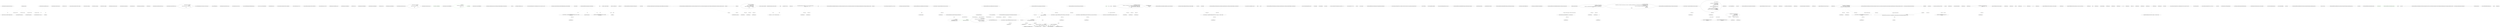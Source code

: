 digraph  {
n43 [label="Nancy.Testing.BrowserContext", span=""];
n0 [cluster="Nancy.Testing.BrowserContext.BrowserContext()", label="Entry Nancy.Testing.BrowserContext.BrowserContext()", span="14-14"];
n2 [cluster="Nancy.Testing.BrowserContext.BrowserContext()", label="this.Values.Protocol = ''http''", span="17-17"];
n7 [cluster="System.Collections.Generic.Dictionary<TKey, TValue>.Dictionary()", label="Entry System.Collections.Generic.Dictionary<TKey, TValue>.Dictionary()", span="0-0"];
n3 [cluster="Nancy.Testing.BrowserContext.BrowserContext()", label="this.Values.QueryString = String.Empty", span="18-18"];
n4 [cluster="Nancy.Testing.BrowserContext.BrowserContext()", label="this.Values.BodyString = String.Empty", span="19-19"];
n5 [cluster="Nancy.Testing.BrowserContext.BrowserContext()", label="this.Values.FormValues = String.Empty", span="20-20"];
n6 [cluster="Nancy.Testing.BrowserContext.BrowserContext()", label="Exit Nancy.Testing.BrowserContext.BrowserContext()", span="14-14"];
n8 [cluster="Nancy.Testing.BrowserContext.Body(string)", label="Entry Nancy.Testing.BrowserContext.Body(string)", span="60-60"];
n9 [cluster="Nancy.Testing.BrowserContext.Body(string)", label="this.Values.BodyString = body", span="62-62"];
n10 [cluster="Nancy.Testing.BrowserContext.Body(string)", label="Exit Nancy.Testing.BrowserContext.Body(string)", span="60-60"];
n11 [cluster="Nancy.Testing.BrowserContext.Body(System.IO.Stream, string)", label="Entry Nancy.Testing.BrowserContext.Body(System.IO.Stream, string)", span="70-70"];
n12 [cluster="Nancy.Testing.BrowserContext.Body(System.IO.Stream, string)", label="this.Values.Body = body", span="72-72"];
n13 [cluster="Nancy.Testing.BrowserContext.Body(System.IO.Stream, string)", label="this.Header(''Content-Type'', contentType ?? ''application/octet-stream'')", span="73-73"];
n14 [cluster="Nancy.Testing.BrowserContext.Body(System.IO.Stream, string)", label="Exit Nancy.Testing.BrowserContext.Body(System.IO.Stream, string)", span="70-70"];
n15 [cluster="Nancy.Testing.BrowserContext.Header(string, string)", label="Entry Nancy.Testing.BrowserContext.Header(string, string)", span="100-100"];
n16 [cluster="Nancy.Testing.BrowserContext.FormValue(string, string)", label="Entry Nancy.Testing.BrowserContext.FormValue(string, string)", span="81-81"];
n17 [cluster="Nancy.Testing.BrowserContext.FormValue(string, string)", label="!String.IsNullOrEmpty(this.Values.BodyString)", span="83-83"];
n19 [cluster="Nancy.Testing.BrowserContext.FormValue(string, string)", label="this.Values.FormValues += String.Format(\r\n                ''{0}{1}={2}'',\r\n                this.Values.FormValues.Length == 0 ? String.Empty : ''&'',\r\n                key,\r\n                value)", span="88-92"];
n18 [cluster="Nancy.Testing.BrowserContext.FormValue(string, string)", label="throw new InvalidOperationException(''Form value cannot be set as well as body string'');", span="85-85"];
n21 [cluster="string.IsNullOrEmpty(string)", label="Entry string.IsNullOrEmpty(string)", span="0-0"];
n20 [cluster="Nancy.Testing.BrowserContext.FormValue(string, string)", label="Exit Nancy.Testing.BrowserContext.FormValue(string, string)", span="81-81"];
n23 [cluster="string.Format(string, object, object, object)", label="Entry string.Format(string, object, object, object)", span="0-0"];
n22 [cluster="System.InvalidOperationException.InvalidOperationException(string)", label="Entry System.InvalidOperationException.InvalidOperationException(string)", span="0-0"];
n24 [cluster="Nancy.Testing.BrowserContext.Header(string, string)", label="!this.Values.Headers.ContainsKey(name)", span="102-102"];
n25 [cluster="Nancy.Testing.BrowserContext.Header(string, string)", label="this.Values.Headers.Add(name, new List<string>())", span="104-104"];
n26 [cluster="Nancy.Testing.BrowserContext.Header(string, string)", label="var values = (List<string>)this.Values.Headers[name]", span="107-107"];
n27 [cluster="Nancy.Testing.BrowserContext.Header(string, string)", label="values.Add(value)", span="108-108"];
n28 [cluster="Nancy.Testing.BrowserContext.Header(string, string)", label="this.Values.Headers[name] = values", span="110-110"];
n30 [cluster="System.Collections.Generic.IDictionary<TKey, TValue>.ContainsKey(TKey)", label="Entry System.Collections.Generic.IDictionary<TKey, TValue>.ContainsKey(TKey)", span="0-0"];
n31 [cluster="System.Collections.Generic.List<T>.List()", label="Entry System.Collections.Generic.List<T>.List()", span="0-0"];
n32 [cluster="System.Collections.Generic.IDictionary<TKey, TValue>.Add(TKey, TValue)", label="Entry System.Collections.Generic.IDictionary<TKey, TValue>.Add(TKey, TValue)", span="0-0"];
n33 [cluster="System.Collections.Generic.List<T>.Add(T)", label="Entry System.Collections.Generic.List<T>.Add(T)", span="0-0"];
n29 [cluster="Nancy.Testing.BrowserContext.Header(string, string)", label="Exit Nancy.Testing.BrowserContext.Header(string, string)", span="100-100"];
n34 [cluster="Nancy.Testing.BrowserContext.HttpRequest()", label="Entry Nancy.Testing.BrowserContext.HttpRequest()", span="116-116"];
n35 [cluster="Nancy.Testing.BrowserContext.HttpRequest()", label="this.Values.Protocol = ''http''", span="118-118"];
n36 [cluster="Nancy.Testing.BrowserContext.HttpRequest()", label="Exit Nancy.Testing.BrowserContext.HttpRequest()", span="116-116"];
n37 [cluster="Nancy.Testing.BrowserContext.HttpsRequest()", label="Entry Nancy.Testing.BrowserContext.HttpsRequest()", span="124-124"];
n38 [cluster="Nancy.Testing.BrowserContext.HttpsRequest()", label="this.Values.Protocol = ''https''", span="126-126"];
n39 [cluster="Nancy.Testing.BrowserContext.HttpsRequest()", label="Exit Nancy.Testing.BrowserContext.HttpsRequest()", span="124-124"];
n40 [cluster="Nancy.Testing.BrowserContext.Query(string, string)", label="Entry Nancy.Testing.BrowserContext.Query(string, string)", span="132-132"];
n41 [cluster="Nancy.Testing.BrowserContext.Query(string, string)", label="this.Values.QueryString += String.Format(\r\n                ''{0}{1}={2}'',\r\n                this.Values.QueryString.Length == 0 ? ''?'' : ''&'', \r\n                key,\r\n                value)", span="134-138"];
n42 [cluster="Nancy.Testing.BrowserContext.Query(string, string)", label="Exit Nancy.Testing.BrowserContext.Query(string, string)", span="132-132"];
d1 [cluster="Nancy.Testing.BrowserContext.BrowserContext()", color=green, community=0, label="this.Values.Headers = GetDefaultHeaders()", prediction=0, span="16-16"];
d7 [cluster="Nancy.Testing.BrowserContext.GetDefaultHeaders()", label="Entry Nancy.Testing.BrowserContext.GetDefaultHeaders()", span="141-141"];
d43 [cluster="Nancy.Testing.BrowserContext.GetDefaultHeaders()", color=green, community=0, label="var defaultHeaders = \r\n                new Dictionary<string, IEnumerable<string>>\r\n                {\r\n                    { ''accept'', new [] { ''*/*''} }\r\n                }", prediction=1, span="143-147"];
d44 [cluster="Nancy.Testing.BrowserContext.GetDefaultHeaders()", color=green, community=0, label="return defaultHeaders;", prediction=2, span="149-149"];
d45 [cluster="Nancy.Testing.BrowserContext.GetDefaultHeaders()", label="Exit Nancy.Testing.BrowserContext.GetDefaultHeaders()", span="141-141"];
m0_185 [cluster="Nancy.Responses.Negotiation.IResponseProcessor.Process(Nancy.Responses.Negotiation.MediaRange, dynamic, Nancy.NancyContext)", file="DefaultRouteInvoker.cs", label="Entry Nancy.Responses.Negotiation.IResponseProcessor.Process(Nancy.Responses.Negotiation.MediaRange, dynamic, Nancy.NancyContext)", span="32-32"];
m0_35 [cluster="Unk.Any", file="DefaultRouteInvoker.cs", label="Entry Unk.Any", span=""];
m0_103 [cluster="Nancy.Response.WithHeader(string, string)", file="DefaultRouteInvoker.cs", label="Entry Nancy.Response.WithHeader(string, string)", span="46-46"];
m0_65 [cluster="System.Linq.IOrderedEnumerable<TSource>.ThenByDescending<TSource, TKey>(System.Func<TSource, TKey>)", file="DefaultRouteInvoker.cs", label="Entry System.Linq.IOrderedEnumerable<TSource>.ThenByDescending<TSource, TKey>(System.Func<TSource, TKey>)", span="0-0"];
m0_67 [cluster="Nancy.Responses.Negotiation.NegotiationContext.GetModelForMediaRange(Nancy.Responses.Negotiation.MediaRange)", file="DefaultRouteInvoker.cs", label="Entry Nancy.Responses.Negotiation.NegotiationContext.GetModelForMediaRange(Nancy.Responses.Negotiation.MediaRange)", span="68-68"];
m0_66 [cluster="object.GetType()", file="DefaultRouteInvoker.cs", label="Entry object.GetType()", span="0-0"];
m0_97 [cluster="Nancy.Routing.DefaultRouteInvoker.GetNegotiator(object, Nancy.NancyContext)", file="DefaultRouteInvoker.cs", label="Entry Nancy.Routing.DefaultRouteInvoker.GetNegotiator(object, Nancy.NancyContext)", span="228-228"];
m0_191 [cluster="Nancy.Routing.DefaultRouteInvoker.GetNegotiator(object, Nancy.NancyContext)", file="DefaultRouteInvoker.cs", label="var negotiator = routeResult as Negotiator", span="230-230"];
m0_193 [cluster="Nancy.Routing.DefaultRouteInvoker.GetNegotiator(object, Nancy.NancyContext)", file="DefaultRouteInvoker.cs", label="context.WriteTraceLog(sb => sb.AppendFormat(''[DefaultRouteInvoker] Wrapping result of type {0} in negotiator\n'', routeResult.GetType()))", span="234-234"];
m0_194 [cluster="Nancy.Routing.DefaultRouteInvoker.GetNegotiator(object, Nancy.NancyContext)", file="DefaultRouteInvoker.cs", label="negotiator = new Negotiator(context)", span="236-236"];
m0_195 [cluster="Nancy.Routing.DefaultRouteInvoker.GetNegotiator(object, Nancy.NancyContext)", file="DefaultRouteInvoker.cs", label="negotiator.WithModel(routeResult)", span="237-237"];
m0_192 [cluster="Nancy.Routing.DefaultRouteInvoker.GetNegotiator(object, Nancy.NancyContext)", file="DefaultRouteInvoker.cs", label="negotiator == null", span="232-232"];
m0_196 [cluster="Nancy.Routing.DefaultRouteInvoker.GetNegotiator(object, Nancy.NancyContext)", file="DefaultRouteInvoker.cs", label="return negotiator;", span="240-240"];
m0_197 [cluster="Nancy.Routing.DefaultRouteInvoker.GetNegotiator(object, Nancy.NancyContext)", file="DefaultRouteInvoker.cs", label="Exit Nancy.Routing.DefaultRouteInvoker.GetNegotiator(object, Nancy.NancyContext)", span="228-228"];
m0_179 [cluster="Unk.Matches", file="DefaultRouteInvoker.cs", label="Entry Unk.Matches", span=""];
m0_39 [cluster="Nancy.Responses.Negotiation.IResponseProcessor.CanProcess(Nancy.Responses.Negotiation.MediaRange, dynamic, Nancy.NancyContext)", file="DefaultRouteInvoker.cs", label="Entry Nancy.Responses.Negotiation.IResponseProcessor.CanProcess(Nancy.Responses.Negotiation.MediaRange, dynamic, Nancy.NancyContext)", span="23-23"];
m0_104 [cluster="Nancy.Routing.DefaultRouteInvoker.AddLinkHeaders(Nancy.NancyContext, System.Collections.Generic.IEnumerable<System.Tuple<string, System.Collections.Generic.IEnumerable<System.Tuple<Nancy.Responses.Negotiation.IResponseProcessor, Nancy.Responses.Negotiation.ProcessorMatch>>>>, Nancy.Response)", file="DefaultRouteInvoker.cs", label="Entry Nancy.Routing.DefaultRouteInvoker.AddLinkHeaders(Nancy.NancyContext, System.Collections.Generic.IEnumerable<System.Tuple<string, System.Collections.Generic.IEnumerable<System.Tuple<Nancy.Responses.Negotiation.IResponseProcessor, Nancy.Responses.Negotiation.ProcessorMatch>>>>, Nancy.Response)", span="176-176"];
m0_136 [cluster="Nancy.Routing.DefaultRouteInvoker.AddLinkHeaders(Nancy.NancyContext, System.Collections.Generic.IEnumerable<System.Tuple<string, System.Collections.Generic.IEnumerable<System.Tuple<Nancy.Responses.Negotiation.IResponseProcessor, Nancy.Responses.Negotiation.ProcessorMatch>>>>, Nancy.Response)", file="DefaultRouteInvoker.cs", label="var linkProcessors = compatibleHeaders\r\n                .SelectMany(m => m.Item2)\r\n                .SelectMany(p => p.Item1.ExtensionMappings)\r\n                .Where(map => !map.Item2.Matches(response.ContentType))\r\n                .Distinct()\r\n                .ToArray()", span="178-183"];
m0_139 [cluster="Nancy.Routing.DefaultRouteInvoker.AddLinkHeaders(Nancy.NancyContext, System.Collections.Generic.IEnumerable<System.Tuple<string, System.Collections.Generic.IEnumerable<System.Tuple<Nancy.Responses.Negotiation.IResponseProcessor, Nancy.Responses.Negotiation.ProcessorMatch>>>>, Nancy.Response)", file="DefaultRouteInvoker.cs", label="var baseUrl = context.Request.Url.BasePath + ''/'' + Path.GetFileNameWithoutExtension(context.Request.Url.Path)", span="190-190"];
m0_141 [cluster="Nancy.Routing.DefaultRouteInvoker.AddLinkHeaders(Nancy.NancyContext, System.Collections.Generic.IEnumerable<System.Tuple<string, System.Collections.Generic.IEnumerable<System.Tuple<Nancy.Responses.Negotiation.IResponseProcessor, Nancy.Responses.Negotiation.ProcessorMatch>>>>, Nancy.Response)", file="DefaultRouteInvoker.cs", label="response.Headers[''Link''] = links", span="195-195"];
m0_137 [cluster="Nancy.Routing.DefaultRouteInvoker.AddLinkHeaders(Nancy.NancyContext, System.Collections.Generic.IEnumerable<System.Tuple<string, System.Collections.Generic.IEnumerable<System.Tuple<Nancy.Responses.Negotiation.IResponseProcessor, Nancy.Responses.Negotiation.ProcessorMatch>>>>, Nancy.Response)", file="DefaultRouteInvoker.cs", label="!linkProcessors.Any()", span="185-185"];
m0_140 [cluster="Nancy.Routing.DefaultRouteInvoker.AddLinkHeaders(Nancy.NancyContext, System.Collections.Generic.IEnumerable<System.Tuple<string, System.Collections.Generic.IEnumerable<System.Tuple<Nancy.Responses.Negotiation.IResponseProcessor, Nancy.Responses.Negotiation.ProcessorMatch>>>>, Nancy.Response)", file="DefaultRouteInvoker.cs", label="var links = linkProcessors.Select(lp => string.Format(''<{0}.{1}>; rel=\''{2}\'''', baseUrl, lp.Item1, lp.Item2))\r\n                                      .Aggregate((lp1, lp2) => lp1 + '','' + lp2)", span="192-193"];
m0_138 [cluster="Nancy.Routing.DefaultRouteInvoker.AddLinkHeaders(Nancy.NancyContext, System.Collections.Generic.IEnumerable<System.Tuple<string, System.Collections.Generic.IEnumerable<System.Tuple<Nancy.Responses.Negotiation.IResponseProcessor, Nancy.Responses.Negotiation.ProcessorMatch>>>>, Nancy.Response)", file="DefaultRouteInvoker.cs", label="return;", span="187-187"];
m0_142 [cluster="Nancy.Routing.DefaultRouteInvoker.AddLinkHeaders(Nancy.NancyContext, System.Collections.Generic.IEnumerable<System.Tuple<string, System.Collections.Generic.IEnumerable<System.Tuple<Nancy.Responses.Negotiation.IResponseProcessor, Nancy.Responses.Negotiation.ProcessorMatch>>>>, Nancy.Response)", file="DefaultRouteInvoker.cs", label="Exit Nancy.Routing.DefaultRouteInvoker.AddLinkHeaders(Nancy.NancyContext, System.Collections.Generic.IEnumerable<System.Tuple<string, System.Collections.Generic.IEnumerable<System.Tuple<Nancy.Responses.Negotiation.IResponseProcessor, Nancy.Responses.Negotiation.ProcessorMatch>>>>, Nancy.Response)", span="176-176"];
m0_100 [cluster="System.Collections.Generic.IEnumerable<TSource>.Any<TSource>()", file="DefaultRouteInvoker.cs", label="Entry System.Collections.Generic.IEnumerable<TSource>.Any<TSource>()", span="0-0"];
m0_199 [cluster="Nancy.Responses.Negotiation.Negotiator.WithModel(dynamic)", file="DefaultRouteInvoker.cs", label="Entry Nancy.Responses.Negotiation.Negotiator.WithModel(dynamic)", span="96-96"];
m0_24 [cluster="Nancy.Routing.DefaultRouteInvoker.ProcessAsRealResponse(dynamic, Nancy.NancyContext)", file="DefaultRouteInvoker.cs", label="Entry Nancy.Routing.DefaultRouteInvoker.ProcessAsRealResponse(dynamic, Nancy.NancyContext)", span="79-79"];
m0_47 [cluster="Nancy.Routing.DefaultRouteInvoker.ProcessAsRealResponse(dynamic, Nancy.NancyContext)", file="DefaultRouteInvoker.cs", label="context.WriteTraceLog(sb => sb.AppendLine(''[DefaultRouteInvoker] Processing as real response''))", span="81-81"];
m0_48 [cluster="Nancy.Routing.DefaultRouteInvoker.ProcessAsRealResponse(dynamic, Nancy.NancyContext)", file="DefaultRouteInvoker.cs", label="return (Response)routeResult;", span="83-83"];
m0_49 [cluster="Nancy.Routing.DefaultRouteInvoker.ProcessAsRealResponse(dynamic, Nancy.NancyContext)", file="DefaultRouteInvoker.cs", label="Exit Nancy.Routing.DefaultRouteInvoker.ProcessAsRealResponse(dynamic, Nancy.NancyContext)", span="79-79"];
m0_15 [cluster="Nancy.Routing.DefaultRouteInvoker.InvokeRouteWithStrategy(dynamic, Nancy.NancyContext)", file="DefaultRouteInvoker.cs", label="Entry Nancy.Routing.DefaultRouteInvoker.InvokeRouteWithStrategy(dynamic, Nancy.NancyContext)", span="51-51"];
m0_20 [cluster="Nancy.Routing.DefaultRouteInvoker.InvokeRouteWithStrategy(dynamic, Nancy.NancyContext)", color=green, community=0, file="DefaultRouteInvoker.cs", label="var isResponse =\r\n                (CastResultToResponse(result) != null)", prediction=3, span="53-54"];
m0_21 [cluster="Nancy.Routing.DefaultRouteInvoker.InvokeRouteWithStrategy(dynamic, Nancy.NancyContext)", file="DefaultRouteInvoker.cs", label="return (isResponse)\r\n                ? ProcessAsRealResponse(result, context)\r\n                : this.ProcessAsNegotiator(result, context);", span="56-58"];
m0_22 [cluster="Nancy.Routing.DefaultRouteInvoker.InvokeRouteWithStrategy(dynamic, Nancy.NancyContext)", file="DefaultRouteInvoker.cs", label="Exit Nancy.Routing.DefaultRouteInvoker.InvokeRouteWithStrategy(dynamic, Nancy.NancyContext)", span="51-51"];
m0_28 [cluster="Nancy.Routing.DefaultRouteInvoker.CastResultToResponse(dynamic)", color=green, community=0, file="DefaultRouteInvoker.cs", label="return null;", prediction=4, span="69-69"];
m0_29 [cluster="Nancy.Routing.DefaultRouteInvoker.GetCompatibleProcessorsByHeader(string, dynamic, Nancy.NancyContext)", file="DefaultRouteInvoker.cs", label="var compatibleProcessors = this.processors\r\n                .Select(processor => Tuple.Create(processor, (ProcessorMatch)processor.CanProcess(acceptHeader, model, context)))\r\n                .Where(x => x.Item2.ModelResult != MatchResult.NoMatch)\r\n                .Where(x => x.Item2.RequestedContentTypeResult != MatchResult.NoMatch)\r\n                .ToList()", span="68-72"];
m0_30 [cluster="Nancy.Routing.DefaultRouteInvoker.GetCompatibleProcessorsByHeader(string, dynamic, Nancy.NancyContext)", file="DefaultRouteInvoker.cs", label="return compatibleProcessors.Any() ?\r\n                compatibleProcessors :\r\n                null;", span="74-76"];
m0_31 [cluster="Nancy.Routing.DefaultRouteInvoker.GetCompatibleProcessorsByHeader(string, dynamic, Nancy.NancyContext)", file="DefaultRouteInvoker.cs", label="Exit Nancy.Routing.DefaultRouteInvoker.GetCompatibleProcessorsByHeader(string, dynamic, Nancy.NancyContext)", span="66-66"];
m0_156 [cluster="Nancy.Responses.Negotiation.MediaRange.Matches(Nancy.Responses.Negotiation.MediaRange)", file="DefaultRouteInvoker.cs", label="Entry Nancy.Responses.Negotiation.MediaRange.Matches(Nancy.Responses.Negotiation.MediaRange)", span="24-24"];
m0_33 [cluster="Unk.Where", file="DefaultRouteInvoker.cs", label="Entry Unk.Where", span=""];
m0_70 [cluster="lambda expression", file="DefaultRouteInvoker.cs", label="x.Item2.ModelResult", span="91-91"];
m0_68 [cluster="Nancy.Routing.DefaultRouteInvoker.SafeInvokeResponseProcessor(Nancy.Responses.Negotiation.IResponseProcessor, Nancy.Responses.Negotiation.MediaRange, object, Nancy.NancyContext)", file="DefaultRouteInvoker.cs", label="Entry Nancy.Routing.DefaultRouteInvoker.SafeInvokeResponseProcessor(Nancy.Responses.Negotiation.IResponseProcessor, Nancy.Responses.Negotiation.MediaRange, object, Nancy.NancyContext)", span="214-214"];
m0_180 [cluster="Nancy.Routing.DefaultRouteInvoker.SafeInvokeResponseProcessor(Nancy.Responses.Negotiation.IResponseProcessor, Nancy.Responses.Negotiation.MediaRange, object, Nancy.NancyContext)", file="DefaultRouteInvoker.cs", label="return responseProcessor.Process(mediaRange, model, context);", span="218-218"];
m0_182 [cluster="Nancy.Routing.DefaultRouteInvoker.SafeInvokeResponseProcessor(Nancy.Responses.Negotiation.IResponseProcessor, Nancy.Responses.Negotiation.MediaRange, object, Nancy.NancyContext)", file="DefaultRouteInvoker.cs", label="context.WriteTraceLog(sb => sb.AppendFormat(''[DefaultRouteInvoker] Processor threw {0} exception: {1}'', e.GetType(), e.Message))", span="222-222"];
m0_181 [cluster="Nancy.Routing.DefaultRouteInvoker.SafeInvokeResponseProcessor(Nancy.Responses.Negotiation.IResponseProcessor, Nancy.Responses.Negotiation.MediaRange, object, Nancy.NancyContext)", file="DefaultRouteInvoker.cs", label=Exception, span="220-220"];
m0_183 [cluster="Nancy.Routing.DefaultRouteInvoker.SafeInvokeResponseProcessor(Nancy.Responses.Negotiation.IResponseProcessor, Nancy.Responses.Negotiation.MediaRange, object, Nancy.NancyContext)", file="DefaultRouteInvoker.cs", label="return null;", span="225-225"];
m0_184 [cluster="Nancy.Routing.DefaultRouteInvoker.SafeInvokeResponseProcessor(Nancy.Responses.Negotiation.IResponseProcessor, Nancy.Responses.Negotiation.MediaRange, object, Nancy.NancyContext)", file="DefaultRouteInvoker.cs", label="Exit Nancy.Routing.DefaultRouteInvoker.SafeInvokeResponseProcessor(Nancy.Responses.Negotiation.IResponseProcessor, Nancy.Responses.Negotiation.MediaRange, object, Nancy.NancyContext)", span="214-214"];
m0_78 [cluster="System.Text.StringBuilder.AppendFormat(string, object)", file="DefaultRouteInvoker.cs", label="Entry System.Text.StringBuilder.AppendFormat(string, object)", span="0-0"];
m0_115 [cluster="Unk.Aggregate", file="DefaultRouteInvoker.cs", label="Entry Unk.Aggregate", span=""];
m0_116 [cluster="Unk.AppendFormat", file="DefaultRouteInvoker.cs", label="Entry Unk.AppendFormat", span=""];
m0_145 [cluster="Unk.ToArray", file="DefaultRouteInvoker.cs", label="Entry Unk.ToArray", span=""];
m0_169 [cluster="Tuple<string, IEnumerable<Tuple<IResponseProcessor, ProcessorMatch>>>.cstr", file="DefaultRouteInvoker.cs", label="Entry Tuple<string, IEnumerable<Tuple<IResponseProcessor, ProcessorMatch>>>.cstr", span=""];
m0_40 [cluster="System.Tuple.Create<T1, T2>(T1, T2)", file="DefaultRouteInvoker.cs", label="Entry System.Tuple.Create<T1, T2>(T1, T2)", span="0-0"];
m0_5 [cluster="Nancy.Routing.DefaultRouteInvoker.Invoke(Nancy.Routing.Route, Nancy.DynamicDictionary, Nancy.NancyContext)", file="DefaultRouteInvoker.cs", label="Entry Nancy.Routing.DefaultRouteInvoker.Invoke(Nancy.Routing.Route, Nancy.DynamicDictionary, Nancy.NancyContext)", span="38-38"];
m0_6 [cluster="Nancy.Routing.DefaultRouteInvoker.Invoke(Nancy.Routing.Route, Nancy.DynamicDictionary, Nancy.NancyContext)", file="DefaultRouteInvoker.cs", label="var result = route.Invoke(parameters)", span="40-40"];
m0_8 [cluster="Nancy.Routing.DefaultRouteInvoker.Invoke(Nancy.Routing.Route, Nancy.DynamicDictionary, Nancy.NancyContext)", file="DefaultRouteInvoker.cs", label="context.WriteTraceLog(sb => sb.AppendLine(''[DefaultRouteInvoker] Invocation of route returned null''))", span="44-44"];
m0_10 [cluster="Nancy.Routing.DefaultRouteInvoker.Invoke(Nancy.Routing.Route, Nancy.DynamicDictionary, Nancy.NancyContext)", file="DefaultRouteInvoker.cs", label="return this.InvokeRouteWithStrategy(result, context);", span="48-48"];
m0_7 [cluster="Nancy.Routing.DefaultRouteInvoker.Invoke(Nancy.Routing.Route, Nancy.DynamicDictionary, Nancy.NancyContext)", file="DefaultRouteInvoker.cs", label="result == null", span="42-42"];
m0_9 [cluster="Nancy.Routing.DefaultRouteInvoker.Invoke(Nancy.Routing.Route, Nancy.DynamicDictionary, Nancy.NancyContext)", file="DefaultRouteInvoker.cs", label="result = new Response()", span="45-45"];
m0_11 [cluster="Nancy.Routing.DefaultRouteInvoker.Invoke(Nancy.Routing.Route, Nancy.DynamicDictionary, Nancy.NancyContext)", file="DefaultRouteInvoker.cs", label="Exit Nancy.Routing.DefaultRouteInvoker.Invoke(Nancy.Routing.Route, Nancy.DynamicDictionary, Nancy.NancyContext)", span="38-38"];
m0_143 [cluster="System.Collections.Generic.IEnumerable<TSource>.SelectMany<TSource, TResult>(System.Func<TSource, System.Collections.Generic.IEnumerable<TResult>>)", file="DefaultRouteInvoker.cs", label="Entry System.Collections.Generic.IEnumerable<TSource>.SelectMany<TSource, TResult>(System.Func<TSource, System.Collections.Generic.IEnumerable<TResult>>)", span="0-0"];
m0_98 [cluster="Unk.WriteTraceLog", file="DefaultRouteInvoker.cs", label="Entry Unk.WriteTraceLog", span=""];
m0_168 [cluster="Unk.GetCompatibleProcessorsByHeader", file="DefaultRouteInvoker.cs", label="Entry Unk.GetCompatibleProcessorsByHeader", span=""];
m0_190 [cluster="System.Text.StringBuilder.AppendFormat(string, object, object)", file="DefaultRouteInvoker.cs", label="Entry System.Text.StringBuilder.AppendFormat(string, object, object)", span="0-0"];
m0_105 [cluster="Nancy.Routing.DefaultRouteInvoker.AddNegotiatedHeaders(Nancy.Responses.Negotiation.Negotiator, Nancy.Response)", file="DefaultRouteInvoker.cs", label="Entry Nancy.Routing.DefaultRouteInvoker.AddNegotiatedHeaders(Nancy.Responses.Negotiation.Negotiator, Nancy.Response)", span="168-168"];
m0_133 [cluster="Nancy.Routing.DefaultRouteInvoker.AddNegotiatedHeaders(Nancy.Responses.Negotiation.Negotiator, Nancy.Response)", file="DefaultRouteInvoker.cs", label="negotiator.NegotiationContext.Headers", span="170-170"];
m0_134 [cluster="Nancy.Routing.DefaultRouteInvoker.AddNegotiatedHeaders(Nancy.Responses.Negotiation.Negotiator, Nancy.Response)", file="DefaultRouteInvoker.cs", label="response.Headers[header.Key] = header.Value", span="172-172"];
m0_135 [cluster="Nancy.Routing.DefaultRouteInvoker.AddNegotiatedHeaders(Nancy.Responses.Negotiation.Negotiator, Nancy.Response)", file="DefaultRouteInvoker.cs", label="Exit Nancy.Routing.DefaultRouteInvoker.AddNegotiatedHeaders(Nancy.Responses.Negotiation.Negotiator, Nancy.Response)", span="168-168"];
m0_120 [cluster="Nancy.Responses.Negotiation.MediaRange.ToString()", file="DefaultRouteInvoker.cs", label="Entry Nancy.Responses.Negotiation.MediaRange.ToString()", span="61-61"];
m0_101 [cluster="Nancy.Responses.NotAcceptableResponse.NotAcceptableResponse()", file="DefaultRouteInvoker.cs", label="Entry Nancy.Responses.NotAcceptableResponse.NotAcceptableResponse()", span="10-10"];
m0_99 [cluster="Nancy.Routing.DefaultRouteInvoker.GetCompatibleHeaders(Nancy.NancyContext, Nancy.Responses.Negotiation.Negotiator)", file="DefaultRouteInvoker.cs", label="Entry Nancy.Routing.DefaultRouteInvoker.GetCompatibleHeaders(Nancy.NancyContext, Nancy.Responses.Negotiation.Negotiator)", span="198-198"];
m0_164 [cluster="Nancy.Routing.DefaultRouteInvoker.GetCompatibleHeaders(Nancy.NancyContext, Nancy.Responses.Negotiation.Negotiator)", file="DefaultRouteInvoker.cs", label="var acceptHeaders = context.Request.Headers\r\n                .Accept.Where(header => header.Item2 > 0m)\r\n                .Where(header => negotiator.NegotiationContext.PermissableMediaRanges.Any(mr => mr.Matches(header.Item1)))\r\n                .ToList()", span="200-203"];
m0_165 [cluster="Nancy.Routing.DefaultRouteInvoker.GetCompatibleHeaders(Nancy.NancyContext, Nancy.Responses.Negotiation.Negotiator)", file="DefaultRouteInvoker.cs", label="return (from header in acceptHeaders\r\n                    let compatibleProcessors = (IEnumerable<Tuple<IResponseProcessor, ProcessorMatch>>)GetCompatibleProcessorsByHeader(header.Item1, negotiator.NegotiationContext.GetModelForMediaRange(header.Item1), context)\r\n                    where compatibleProcessors != null\r\n                    select new Tuple<string, IEnumerable<Tuple<IResponseProcessor, ProcessorMatch>>>(\r\n                        header.Item1,\r\n                        compatibleProcessors\r\n                    )).ToArray();", span="205-211"];
m0_166 [cluster="Nancy.Routing.DefaultRouteInvoker.GetCompatibleHeaders(Nancy.NancyContext, Nancy.Responses.Negotiation.Negotiator)", file="DefaultRouteInvoker.cs", label="Exit Nancy.Routing.DefaultRouteInvoker.GetCompatibleHeaders(Nancy.NancyContext, Nancy.Responses.Negotiation.Negotiator)", span="198-198"];
m0_25 [cluster="Nancy.Routing.DefaultRouteInvoker.ProcessAsNegotiator(object, Nancy.NancyContext)", file="DefaultRouteInvoker.cs", label="Entry Nancy.Routing.DefaultRouteInvoker.ProcessAsNegotiator(object, Nancy.NancyContext)", span="112-112"];
m0_79 [cluster="Nancy.Routing.DefaultRouteInvoker.ProcessAsNegotiator(object, Nancy.NancyContext)", file="DefaultRouteInvoker.cs", label="context.WriteTraceLog(sb => sb.AppendLine(''[DefaultRouteInvoker] Processing as negotiation''))", span="114-114"];
m0_80 [cluster="Nancy.Routing.DefaultRouteInvoker.ProcessAsNegotiator(object, Nancy.NancyContext)", file="DefaultRouteInvoker.cs", label="var negotiator =\r\n                GetNegotiator(routeResult, context)", span="116-117"];
m0_81 [cluster="Nancy.Routing.DefaultRouteInvoker.ProcessAsNegotiator(object, Nancy.NancyContext)", file="DefaultRouteInvoker.cs", label="context.WriteTraceLog(sb =>\r\n                                      {\r\n                                          var allowableFormats = negotiator.NegotiationContext\r\n                                              .PermissableMediaRanges\r\n                                              .Select(mr => mr.ToString())\r\n                                              .Aggregate((t1, t2) => t1 + '', '' + t2);\r\n\r\n                                          var acceptFormants = context.Request.Headers[''accept'']\r\n                                                                              .Aggregate((t1, t2) => t1 + '', '' + t2);\r\n\r\n                                          sb.AppendFormat(''[DefaultRouteInvoker] Accept header: {0}\n'', acceptFormants);\r\n                                          sb.AppendFormat(''[DefaultRouteInvoker] Acceptable media ranges: {0}\n'', allowableFormats);\r\n                                      })", span="119-131"];
m0_82 [cluster="Nancy.Routing.DefaultRouteInvoker.ProcessAsNegotiator(object, Nancy.NancyContext)", file="DefaultRouteInvoker.cs", label="var compatibleHeaders =\r\n                this.GetCompatibleHeaders(context, negotiator)", span="133-134"];
m0_84 [cluster="Nancy.Routing.DefaultRouteInvoker.ProcessAsNegotiator(object, Nancy.NancyContext)", file="DefaultRouteInvoker.cs", label="context.WriteTraceLog(sb => sb.AppendLine(''[DefaultRouteInvoker] Unable to negotiate response - no headers compatible''))", span="138-138"];
m0_86 [cluster="Nancy.Routing.DefaultRouteInvoker.ProcessAsNegotiator(object, Nancy.NancyContext)", file="DefaultRouteInvoker.cs", label="var response =\r\n                NegotiateResponse(compatibleHeaders, routeResult, negotiator, context)", span="143-144"];
m0_88 [cluster="Nancy.Routing.DefaultRouteInvoker.ProcessAsNegotiator(object, Nancy.NancyContext)", file="DefaultRouteInvoker.cs", label="context.WriteTraceLog(sb => sb.AppendLine(''[DefaultRouteInvoker] Unable to negotiate response - no processors returned valid response''))", span="148-148"];
m0_92 [cluster="Nancy.Routing.DefaultRouteInvoker.ProcessAsNegotiator(object, Nancy.NancyContext)", file="DefaultRouteInvoker.cs", label="AddLinkHeaders(context, compatibleHeaders, response)", span="158-158"];
m0_94 [cluster="Nancy.Routing.DefaultRouteInvoker.ProcessAsNegotiator(object, Nancy.NancyContext)", file="DefaultRouteInvoker.cs", label="AddNegotiatedHeaders(negotiator, response)", span="162-162"];
m0_83 [cluster="Nancy.Routing.DefaultRouteInvoker.ProcessAsNegotiator(object, Nancy.NancyContext)", file="DefaultRouteInvoker.cs", label="!compatibleHeaders.Any()", span="136-136"];
m0_90 [cluster="Nancy.Routing.DefaultRouteInvoker.ProcessAsNegotiator(object, Nancy.NancyContext)", file="DefaultRouteInvoker.cs", label="compatibleHeaders.Count() > 1", span="153-153"];
m0_85 [cluster="Nancy.Routing.DefaultRouteInvoker.ProcessAsNegotiator(object, Nancy.NancyContext)", file="DefaultRouteInvoker.cs", label="return new NotAcceptableResponse();", span="140-140"];
m0_87 [cluster="Nancy.Routing.DefaultRouteInvoker.ProcessAsNegotiator(object, Nancy.NancyContext)", file="DefaultRouteInvoker.cs", label="response == null", span="146-146"];
m0_91 [cluster="Nancy.Routing.DefaultRouteInvoker.ProcessAsNegotiator(object, Nancy.NancyContext)", file="DefaultRouteInvoker.cs", label="response.WithHeader(''Vary'', ''Accept'')", span="155-155"];
m0_93 [cluster="Nancy.Routing.DefaultRouteInvoker.ProcessAsNegotiator(object, Nancy.NancyContext)", file="DefaultRouteInvoker.cs", label="!(response is NotAcceptableResponse)", span="160-160"];
m0_95 [cluster="Nancy.Routing.DefaultRouteInvoker.ProcessAsNegotiator(object, Nancy.NancyContext)", file="DefaultRouteInvoker.cs", label="return response;", span="165-165"];
m0_89 [cluster="Nancy.Routing.DefaultRouteInvoker.ProcessAsNegotiator(object, Nancy.NancyContext)", file="DefaultRouteInvoker.cs", label="response = new NotAcceptableResponse()", span="150-150"];
m0_96 [cluster="Nancy.Routing.DefaultRouteInvoker.ProcessAsNegotiator(object, Nancy.NancyContext)", file="DefaultRouteInvoker.cs", label="Exit Nancy.Routing.DefaultRouteInvoker.ProcessAsNegotiator(object, Nancy.NancyContext)", span="112-112"];
m0_200 [cluster="lambda expression", file="DefaultRouteInvoker.cs", label="Entry lambda expression", span="234-234"];
m0_16 [cluster="lambda expression", file="DefaultRouteInvoker.cs", label="Entry lambda expression", span="44-44"];
m0_17 [cluster="lambda expression", file="DefaultRouteInvoker.cs", label="sb.AppendLine(''[DefaultRouteInvoker] Invocation of route returned null'')", span="44-44"];
m0_18 [cluster="lambda expression", file="DefaultRouteInvoker.cs", label="Exit lambda expression", span="44-44"];
m0_37 [cluster="lambda expression", file="DefaultRouteInvoker.cs", label="Tuple.Create(processor, (ProcessorMatch)processor.CanProcess(acceptHeader, model, context))", span="69-69"];
m0_36 [cluster="lambda expression", file="DefaultRouteInvoker.cs", label="Entry lambda expression", span="69-69"];
m0_41 [cluster="lambda expression", file="DefaultRouteInvoker.cs", label="Entry lambda expression", span="70-70"];
m0_44 [cluster="lambda expression", file="DefaultRouteInvoker.cs", label="Entry lambda expression", span="71-71"];
m0_38 [cluster="lambda expression", file="DefaultRouteInvoker.cs", label="Exit lambda expression", span="69-69"];
m0_42 [cluster="lambda expression", file="DefaultRouteInvoker.cs", label="x.Item2.ModelResult != MatchResult.NoMatch", span="70-70"];
m0_43 [cluster="lambda expression", file="DefaultRouteInvoker.cs", label="Exit lambda expression", span="70-70"];
m0_45 [cluster="lambda expression", file="DefaultRouteInvoker.cs", label="x.Item2.RequestedContentTypeResult != MatchResult.NoMatch", span="71-71"];
m0_46 [cluster="lambda expression", file="DefaultRouteInvoker.cs", label="Exit lambda expression", span="71-71"];
m0_50 [cluster="lambda expression", file="DefaultRouteInvoker.cs", label="Entry lambda expression", span="81-81"];
m0_51 [cluster="lambda expression", file="DefaultRouteInvoker.cs", label="sb.AppendLine(''[DefaultRouteInvoker] Processing as real response'')", span="81-81"];
m0_52 [cluster="lambda expression", file="DefaultRouteInvoker.cs", label="Exit lambda expression", span="81-81"];
m0_69 [cluster="lambda expression", file="DefaultRouteInvoker.cs", label="Entry lambda expression", span="91-91"];
m0_72 [cluster="lambda expression", file="DefaultRouteInvoker.cs", label="Entry lambda expression", span="92-92"];
m0_76 [cluster="lambda expression", file="DefaultRouteInvoker.cs", label="sb.AppendFormat(''[DefaultRouteInvoker] Invoking processor: {0}\n'', processorType)", span="97-97"];
m0_75 [cluster="lambda expression", file="DefaultRouteInvoker.cs", label="Entry lambda expression", span="97-97"];
m0_71 [cluster="lambda expression", file="DefaultRouteInvoker.cs", label="Exit lambda expression", span="91-91"];
m0_73 [cluster="lambda expression", file="DefaultRouteInvoker.cs", label="x.Item2.RequestedContentTypeResult", span="92-92"];
m0_74 [cluster="lambda expression", file="DefaultRouteInvoker.cs", label="Exit lambda expression", span="92-92"];
m0_77 [cluster="lambda expression", file="DefaultRouteInvoker.cs", label="Exit lambda expression", span="97-97"];
m0_111 [cluster="lambda expression", file="DefaultRouteInvoker.cs", label="var acceptFormants = context.Request.Headers[''accept'']\r\n                                                                              .Aggregate((t1, t2) => t1 + '', '' + t2)", span="126-127"];
m0_106 [cluster="lambda expression", file="DefaultRouteInvoker.cs", label="Entry lambda expression", span="114-114"];
m0_110 [cluster="lambda expression", file="DefaultRouteInvoker.cs", label="var allowableFormats = negotiator.NegotiationContext\r\n                                              .PermissableMediaRanges\r\n                                              .Select(mr => mr.ToString())\r\n                                              .Aggregate((t1, t2) => t1 + '', '' + t2)", span="121-124"];
m0_109 [cluster="lambda expression", file="DefaultRouteInvoker.cs", label="Entry lambda expression", span="119-131"];
m0_127 [cluster="lambda expression", file="DefaultRouteInvoker.cs", label="Entry lambda expression", span="138-138"];
m0_130 [cluster="lambda expression", file="DefaultRouteInvoker.cs", label="Entry lambda expression", span="148-148"];
m0_107 [cluster="lambda expression", file="DefaultRouteInvoker.cs", label="sb.AppendLine(''[DefaultRouteInvoker] Processing as negotiation'')", span="114-114"];
m0_108 [cluster="lambda expression", file="DefaultRouteInvoker.cs", label="Exit lambda expression", span="114-114"];
m0_112 [cluster="lambda expression", file="DefaultRouteInvoker.cs", label="sb.AppendFormat(''[DefaultRouteInvoker] Accept header: {0}\n'', acceptFormants)", span="129-129"];
m0_113 [cluster="lambda expression", file="DefaultRouteInvoker.cs", label="sb.AppendFormat(''[DefaultRouteInvoker] Acceptable media ranges: {0}\n'', allowableFormats)", span="130-130"];
m0_117 [cluster="lambda expression", file="DefaultRouteInvoker.cs", label="Entry lambda expression", span="123-123"];
m0_121 [cluster="lambda expression", file="DefaultRouteInvoker.cs", label="Entry lambda expression", span="124-124"];
m0_124 [cluster="lambda expression", file="DefaultRouteInvoker.cs", label="Entry lambda expression", span="127-127"];
m0_114 [cluster="lambda expression", file="DefaultRouteInvoker.cs", label="Exit lambda expression", span="119-131"];
m0_118 [cluster="lambda expression", file="DefaultRouteInvoker.cs", label="mr.ToString()", span="123-123"];
m0_119 [cluster="lambda expression", file="DefaultRouteInvoker.cs", label="Exit lambda expression", span="123-123"];
m0_122 [cluster="lambda expression", file="DefaultRouteInvoker.cs", label="t1 + '', '' + t2", span="124-124"];
m0_123 [cluster="lambda expression", file="DefaultRouteInvoker.cs", label="Exit lambda expression", span="124-124"];
m0_125 [cluster="lambda expression", file="DefaultRouteInvoker.cs", label="t1 + '', '' + t2", span="127-127"];
m0_126 [cluster="lambda expression", file="DefaultRouteInvoker.cs", label="Exit lambda expression", span="127-127"];
m0_128 [cluster="lambda expression", file="DefaultRouteInvoker.cs", label="sb.AppendLine(''[DefaultRouteInvoker] Unable to negotiate response - no headers compatible'')", span="138-138"];
m0_129 [cluster="lambda expression", file="DefaultRouteInvoker.cs", label="Exit lambda expression", span="138-138"];
m0_131 [cluster="lambda expression", file="DefaultRouteInvoker.cs", label="sb.AppendLine(''[DefaultRouteInvoker] Unable to negotiate response - no processors returned valid response'')", span="148-148"];
m0_132 [cluster="lambda expression", file="DefaultRouteInvoker.cs", label="Exit lambda expression", span="148-148"];
m0_154 [cluster="lambda expression", file="DefaultRouteInvoker.cs", label="!map.Item2.Matches(response.ContentType)", span="181-181"];
m0_147 [cluster="lambda expression", file="DefaultRouteInvoker.cs", label="Entry lambda expression", span="179-179"];
m0_150 [cluster="lambda expression", file="DefaultRouteInvoker.cs", label="Entry lambda expression", span="180-180"];
m0_153 [cluster="lambda expression", file="DefaultRouteInvoker.cs", label="Entry lambda expression", span="181-181"];
m0_158 [cluster="lambda expression", file="DefaultRouteInvoker.cs", label="string.Format(''<{0}.{1}>; rel=\''{2}\'''', baseUrl, lp.Item1, lp.Item2)", span="192-192"];
m0_157 [cluster="lambda expression", file="DefaultRouteInvoker.cs", label="Entry lambda expression", span="192-192"];
m0_161 [cluster="lambda expression", file="DefaultRouteInvoker.cs", label="Entry lambda expression", span="193-193"];
m0_148 [cluster="lambda expression", file="DefaultRouteInvoker.cs", label="m.Item2", span="179-179"];
m0_149 [cluster="lambda expression", file="DefaultRouteInvoker.cs", label="Exit lambda expression", span="179-179"];
m0_151 [cluster="lambda expression", file="DefaultRouteInvoker.cs", label="p.Item1.ExtensionMappings", span="180-180"];
m0_152 [cluster="lambda expression", file="DefaultRouteInvoker.cs", label="Exit lambda expression", span="180-180"];
m0_155 [cluster="lambda expression", file="DefaultRouteInvoker.cs", label="Exit lambda expression", span="181-181"];
m0_159 [cluster="lambda expression", file="DefaultRouteInvoker.cs", label="Exit lambda expression", span="192-192"];
m0_162 [cluster="lambda expression", file="DefaultRouteInvoker.cs", label="lp1 + '','' + lp2", span="193-193"];
m0_163 [cluster="lambda expression", file="DefaultRouteInvoker.cs", label="Exit lambda expression", span="193-193"];
m0_174 [cluster="lambda expression", file="DefaultRouteInvoker.cs", label="negotiator.NegotiationContext.PermissableMediaRanges.Any(mr => mr.Matches(header.Item1))", span="202-202"];
m0_170 [cluster="lambda expression", file="DefaultRouteInvoker.cs", label="Entry lambda expression", span="201-201"];
m0_173 [cluster="lambda expression", file="DefaultRouteInvoker.cs", label="Entry lambda expression", span="202-202"];
m0_171 [cluster="lambda expression", file="DefaultRouteInvoker.cs", label="header.Item2 > 0m", span="201-201"];
m0_172 [cluster="lambda expression", file="DefaultRouteInvoker.cs", label="Exit lambda expression", span="201-201"];
m0_177 [cluster="lambda expression", file="DefaultRouteInvoker.cs", label="mr.Matches(header.Item1)", span="202-202"];
m0_175 [cluster="lambda expression", file="DefaultRouteInvoker.cs", label="Exit lambda expression", span="202-202"];
m0_176 [cluster="lambda expression", file="DefaultRouteInvoker.cs", label="Entry lambda expression", span="202-202"];
m0_178 [cluster="lambda expression", file="DefaultRouteInvoker.cs", label="Exit lambda expression", span="202-202"];
m0_186 [cluster="lambda expression", file="DefaultRouteInvoker.cs", label="Entry lambda expression", span="222-222"];
m0_187 [cluster="lambda expression", file="DefaultRouteInvoker.cs", label="sb.AppendFormat(''[DefaultRouteInvoker] Processor threw {0} exception: {1}'', e.GetType(), e.Message)", span="222-222"];
m0_188 [cluster="lambda expression", file="DefaultRouteInvoker.cs", label="Exit lambda expression", span="222-222"];
m0_201 [cluster="lambda expression", file="DefaultRouteInvoker.cs", label="sb.AppendFormat(''[DefaultRouteInvoker] Wrapping result of type {0} in negotiator\n'', routeResult.GetType())", span="234-234"];
m0_202 [cluster="lambda expression", file="DefaultRouteInvoker.cs", label="Exit lambda expression", span="234-234"];
m0_144 [cluster="Unk.Distinct", file="DefaultRouteInvoker.cs", label="Entry Unk.Distinct", span=""];
m0_64 [cluster="System.Collections.Generic.IEnumerable<TSource>.OrderByDescending<TSource, TKey>(System.Func<TSource, TKey>)", file="DefaultRouteInvoker.cs", label="Entry System.Collections.Generic.IEnumerable<TSource>.OrderByDescending<TSource, TKey>(System.Func<TSource, TKey>)", span="0-0"];
m0_189 [cluster="System.Exception.GetType()", file="DefaultRouteInvoker.cs", label="Entry System.Exception.GetType()", span="0-0"];
m0_102 [cluster="System.Collections.Generic.IEnumerable<TSource>.Count<TSource>()", file="DefaultRouteInvoker.cs", label="Entry System.Collections.Generic.IEnumerable<TSource>.Count<TSource>()", span="0-0"];
m0_32 [cluster="Unk.Select", file="DefaultRouteInvoker.cs", label="Entry Unk.Select", span=""];
m0_12 [cluster="Nancy.Routing.Route.Invoke(Nancy.DynamicDictionary)", file="DefaultRouteInvoker.cs", label="Entry Nancy.Routing.Route.Invoke(Nancy.DynamicDictionary)", span="54-54"];
m0_198 [cluster="Nancy.Responses.Negotiation.Negotiator.Negotiator(Nancy.NancyContext)", file="DefaultRouteInvoker.cs", label="Entry Nancy.Responses.Negotiation.Negotiator.Negotiator(Nancy.NancyContext)", span="13-13"];
m0_13 [cluster="Nancy.NancyContext.WriteTraceLog(System.Action<System.Text.StringBuilder>)", file="DefaultRouteInvoker.cs", label="Entry Nancy.NancyContext.WriteTraceLog(System.Action<System.Text.StringBuilder>)", span="83-83"];
m0_19 [cluster="System.Text.StringBuilder.AppendLine(string)", file="DefaultRouteInvoker.cs", label="Entry System.Text.StringBuilder.AppendLine(string)", span="0-0"];
m0_167 [cluster="Unk.GetModelForMediaRange", file="DefaultRouteInvoker.cs", label="Entry Unk.GetModelForMediaRange", span=""];
m0_34 [cluster="Unk.ToList", file="DefaultRouteInvoker.cs", label="Entry Unk.ToList", span=""];
m0_0 [cluster="Nancy.Routing.DefaultRouteInvoker.DefaultRouteInvoker(System.Collections.Generic.IEnumerable<Nancy.Responses.Negotiation.IResponseProcessor>)", file="DefaultRouteInvoker.cs", label="Entry Nancy.Routing.DefaultRouteInvoker.DefaultRouteInvoker(System.Collections.Generic.IEnumerable<Nancy.Responses.Negotiation.IResponseProcessor>)", span="19-19"];
m0_1 [cluster="Nancy.Routing.DefaultRouteInvoker.DefaultRouteInvoker(System.Collections.Generic.IEnumerable<Nancy.Responses.Negotiation.IResponseProcessor>)", file="DefaultRouteInvoker.cs", label="this.processors = processors", span="21-21"];
m0_2 [cluster="Nancy.Routing.DefaultRouteInvoker.DefaultRouteInvoker(System.Collections.Generic.IEnumerable<Nancy.Responses.Negotiation.IResponseProcessor>)", file="DefaultRouteInvoker.cs", label="this.invocationStrategies =\r\n                new Dictionary<Type, Func<dynamic, NancyContext, Response>>\r\n                {\r\n                    { typeof (Response), ProcessAsRealResponse },\r\n                    { typeof (Object), ProcessAsNegotiator },\r\n                }", span="23-28"];
m0_3 [cluster="Nancy.Routing.DefaultRouteInvoker.DefaultRouteInvoker(System.Collections.Generic.IEnumerable<Nancy.Responses.Negotiation.IResponseProcessor>)", file="DefaultRouteInvoker.cs", label="Exit Nancy.Routing.DefaultRouteInvoker.DefaultRouteInvoker(System.Collections.Generic.IEnumerable<Nancy.Responses.Negotiation.IResponseProcessor>)", span="19-19"];
m0_160 [cluster="Unk.Format", file="DefaultRouteInvoker.cs", label="Entry Unk.Format", span=""];
m0_23 [cluster="Nancy.Routing.DefaultRouteInvoker.CastResultToResponse(dynamic)", file="DefaultRouteInvoker.cs", label="Entry Nancy.Routing.DefaultRouteInvoker.CastResultToResponse(dynamic)", span="61-61"];
m0_26 [cluster="Nancy.Routing.DefaultRouteInvoker.CastResultToResponse(dynamic)", color=green, community=0, file="DefaultRouteInvoker.cs", label="return (Response)result;", prediction=5, span="65-65"];
m0_27 [cluster="Nancy.Routing.DefaultRouteInvoker.CastResultToResponse(dynamic)", color=green, community=0, file="DefaultRouteInvoker.cs", label="Exit Nancy.Routing.DefaultRouteInvoker.CastResultToResponse(dynamic)", prediction=6, span="61-61"];
m0_55 [cluster="Nancy.Routing.DefaultRouteInvoker.NegotiateResponse(System.Collections.Generic.IEnumerable<System.Tuple<string, System.Collections.Generic.IEnumerable<System.Tuple<Nancy.Responses.Negotiation.IResponseProcessor, Nancy.Responses.Negotiation.ProcessorMatch>>>>, object, Nancy.Responses.Negotiation.Negotiator, Nancy.NancyContext)", file="DefaultRouteInvoker.cs", label="var prioritizedProcessors = compatibleHeader.Item2\r\n                    .OrderByDescending(x => x.Item2.ModelResult)\r\n                    .ThenByDescending(x => x.Item2.RequestedContentTypeResult)", span="90-92"];
m0_53 [cluster="Nancy.Routing.DefaultRouteInvoker.NegotiateResponse(System.Collections.Generic.IEnumerable<System.Tuple<string, System.Collections.Generic.IEnumerable<System.Tuple<Nancy.Responses.Negotiation.IResponseProcessor, Nancy.Responses.Negotiation.ProcessorMatch>>>>, object, Nancy.Responses.Negotiation.Negotiator, Nancy.NancyContext)", file="DefaultRouteInvoker.cs", label="Entry Nancy.Routing.DefaultRouteInvoker.NegotiateResponse(System.Collections.Generic.IEnumerable<System.Tuple<string, System.Collections.Generic.IEnumerable<System.Tuple<Nancy.Responses.Negotiation.IResponseProcessor, Nancy.Responses.Negotiation.ProcessorMatch>>>>, object, Nancy.Responses.Negotiation.Negotiator, Nancy.NancyContext)", span="86-86"];
m0_54 [cluster="Nancy.Routing.DefaultRouteInvoker.NegotiateResponse(System.Collections.Generic.IEnumerable<System.Tuple<string, System.Collections.Generic.IEnumerable<System.Tuple<Nancy.Responses.Negotiation.IResponseProcessor, Nancy.Responses.Negotiation.ProcessorMatch>>>>, object, Nancy.Responses.Negotiation.Negotiator, Nancy.NancyContext)", file="DefaultRouteInvoker.cs", label=compatibleHeaders, span="88-88"];
m0_58 [cluster="Nancy.Routing.DefaultRouteInvoker.NegotiateResponse(System.Collections.Generic.IEnumerable<System.Tuple<string, System.Collections.Generic.IEnumerable<System.Tuple<Nancy.Responses.Negotiation.IResponseProcessor, Nancy.Responses.Negotiation.ProcessorMatch>>>>, object, Nancy.Responses.Negotiation.Negotiator, Nancy.NancyContext)", file="DefaultRouteInvoker.cs", label="context.WriteTraceLog(sb => sb.AppendFormat(''[DefaultRouteInvoker] Invoking processor: {0}\n'', processorType))", span="97-97"];
m0_59 [cluster="Nancy.Routing.DefaultRouteInvoker.NegotiateResponse(System.Collections.Generic.IEnumerable<System.Tuple<string, System.Collections.Generic.IEnumerable<System.Tuple<Nancy.Responses.Negotiation.IResponseProcessor, Nancy.Responses.Negotiation.ProcessorMatch>>>>, object, Nancy.Responses.Negotiation.Negotiator, Nancy.NancyContext)", file="DefaultRouteInvoker.cs", label="var response =\r\n                        SafeInvokeResponseProcessor(prioritizedProcessor.Item1, compatibleHeader.Item1, negotiator.NegotiationContext.GetModelForMediaRange(compatibleHeader.Item1), context)", span="99-100"];
m0_62 [cluster="Nancy.Routing.DefaultRouteInvoker.NegotiateResponse(System.Collections.Generic.IEnumerable<System.Tuple<string, System.Collections.Generic.IEnumerable<System.Tuple<Nancy.Responses.Negotiation.IResponseProcessor, Nancy.Responses.Negotiation.ProcessorMatch>>>>, object, Nancy.Responses.Negotiation.Negotiator, Nancy.NancyContext)", file="DefaultRouteInvoker.cs", label="return null;", span="109-109"];
m0_56 [cluster="Nancy.Routing.DefaultRouteInvoker.NegotiateResponse(System.Collections.Generic.IEnumerable<System.Tuple<string, System.Collections.Generic.IEnumerable<System.Tuple<Nancy.Responses.Negotiation.IResponseProcessor, Nancy.Responses.Negotiation.ProcessorMatch>>>>, object, Nancy.Responses.Negotiation.Negotiator, Nancy.NancyContext)", file="DefaultRouteInvoker.cs", label=prioritizedProcessors, span="94-94"];
m0_57 [cluster="Nancy.Routing.DefaultRouteInvoker.NegotiateResponse(System.Collections.Generic.IEnumerable<System.Tuple<string, System.Collections.Generic.IEnumerable<System.Tuple<Nancy.Responses.Negotiation.IResponseProcessor, Nancy.Responses.Negotiation.ProcessorMatch>>>>, object, Nancy.Responses.Negotiation.Negotiator, Nancy.NancyContext)", file="DefaultRouteInvoker.cs", label="var processorType = prioritizedProcessor.Item1.GetType()", span="96-96"];
m0_60 [cluster="Nancy.Routing.DefaultRouteInvoker.NegotiateResponse(System.Collections.Generic.IEnumerable<System.Tuple<string, System.Collections.Generic.IEnumerable<System.Tuple<Nancy.Responses.Negotiation.IResponseProcessor, Nancy.Responses.Negotiation.ProcessorMatch>>>>, object, Nancy.Responses.Negotiation.Negotiator, Nancy.NancyContext)", file="DefaultRouteInvoker.cs", label="response != null", span="102-102"];
m0_61 [cluster="Nancy.Routing.DefaultRouteInvoker.NegotiateResponse(System.Collections.Generic.IEnumerable<System.Tuple<string, System.Collections.Generic.IEnumerable<System.Tuple<Nancy.Responses.Negotiation.IResponseProcessor, Nancy.Responses.Negotiation.ProcessorMatch>>>>, object, Nancy.Responses.Negotiation.Negotiator, Nancy.NancyContext)", file="DefaultRouteInvoker.cs", label="return response;", span="104-104"];
m0_63 [cluster="Nancy.Routing.DefaultRouteInvoker.NegotiateResponse(System.Collections.Generic.IEnumerable<System.Tuple<string, System.Collections.Generic.IEnumerable<System.Tuple<Nancy.Responses.Negotiation.IResponseProcessor, Nancy.Responses.Negotiation.ProcessorMatch>>>>, object, Nancy.Responses.Negotiation.Negotiator, Nancy.NancyContext)", file="DefaultRouteInvoker.cs", label="Exit Nancy.Routing.DefaultRouteInvoker.NegotiateResponse(System.Collections.Generic.IEnumerable<System.Tuple<string, System.Collections.Generic.IEnumerable<System.Tuple<Nancy.Responses.Negotiation.IResponseProcessor, Nancy.Responses.Negotiation.ProcessorMatch>>>>, object, Nancy.Responses.Negotiation.Negotiator, Nancy.NancyContext)", span="86-86"];
m0_14 [cluster="Nancy.Response.Response()", file="DefaultRouteInvoker.cs", label="Entry Nancy.Response.Response()", span="20-20"];
m0_146 [cluster="System.IO.Path.GetFileNameWithoutExtension(string)", file="DefaultRouteInvoker.cs", label="Entry System.IO.Path.GetFileNameWithoutExtension(string)", span="0-0"];
m0_203 [file="DefaultRouteInvoker.cs", label="Nancy.Routing.DefaultRouteInvoker", span=""];
m0_204 [file="DefaultRouteInvoker.cs", label=string, span=""];
m0_205 [file="DefaultRouteInvoker.cs", label=dynamic, span=""];
m0_206 [file="DefaultRouteInvoker.cs", label="Nancy.NancyContext", span=""];
m0_207 [file="DefaultRouteInvoker.cs", label=processorType, span=""];
m0_208 [file="DefaultRouteInvoker.cs", label=negotiator, span=""];
m0_209 [file="DefaultRouteInvoker.cs", label="Nancy.NancyContext", span=""];
m0_210 [file="DefaultRouteInvoker.cs", label="Nancy.Response", span=""];
m0_211 [file="DefaultRouteInvoker.cs", label=baseUrl, span=""];
m0_212 [file="DefaultRouteInvoker.cs", label="Nancy.Responses.Negotiation.Negotiator", span=""];
m0_213 [file="DefaultRouteInvoker.cs", label="?", span=""];
m0_214 [file="DefaultRouteInvoker.cs", label=e, span=""];
m0_215 [file="DefaultRouteInvoker.cs", label=object, span=""];
n43 -> n13  [color=darkseagreen4, key=1, label="Nancy.Testing.BrowserContext", style=dashed];
n43 -> n17  [color=darkseagreen4, key=1, label="Nancy.Testing.BrowserContext", style=dashed];
n43 -> n24  [color=darkseagreen4, key=1, label="Nancy.Testing.BrowserContext", style=dashed];
n43 -> n25  [color=darkseagreen4, key=1, label="Nancy.Testing.BrowserContext", style=dashed];
n11 -> n13  [color=darkseagreen4, key=1, label=string, style=dashed];
n15 -> n25  [color=darkseagreen4, key=1, label=string, style=dashed];
n15 -> n27  [color=darkseagreen4, key=1, label=string, style=dashed];
m0_97 -> m0_193  [color=darkseagreen4, key=1, label=object, style=dashed];
m0_97 -> m0_201  [color=darkseagreen4, key=1, label=object, style=dashed];
m0_97 -> m0_195  [color=darkseagreen4, key=1, label=object, style=dashed];
m0_191 -> m0_196  [color=darkseagreen4, key=1, label=negotiator, style=dashed];
m0_193 -> m0_200  [color=darkseagreen4, key=1, label="lambda expression", style=dashed];
m0_194 -> m0_196  [color=darkseagreen4, key=1, label=negotiator, style=dashed];
m0_104 -> m0_154  [color=darkseagreen4, key=1, label="Nancy.Response", style=dashed];
m0_136 -> m0_147  [color=darkseagreen4, key=1, label="lambda expression", style=dashed];
m0_136 -> m0_150  [color=darkseagreen4, key=1, label="lambda expression", style=dashed];
m0_136 -> m0_153  [color=darkseagreen4, key=1, label="lambda expression", style=dashed];
m0_139 -> m0_158  [color=darkseagreen4, key=1, label=baseUrl, style=dashed];
m0_140 -> m0_157  [color=darkseagreen4, key=1, label="lambda expression", style=dashed];
m0_140 -> m0_161  [color=darkseagreen4, key=1, label="lambda expression", style=dashed];
m0_24 -> m0_48  [color=darkseagreen4, key=1, label=dynamic, style=dashed];
m0_47 -> m0_50  [color=darkseagreen4, key=1, label="lambda expression", style=dashed];
m0_15 -> m0_21  [color=darkseagreen4, key=1, label=dynamic, style=dashed];
m0_28 -> m0_37  [color=darkseagreen4, key=1, label=string, style=dashed];
m0_29 -> m0_36  [color=darkseagreen4, key=1, label="lambda expression", style=dashed];
m0_29 -> m0_41  [color=darkseagreen4, key=1, label="lambda expression", style=dashed];
m0_29 -> m0_44  [color=darkseagreen4, key=1, label="lambda expression", style=dashed];
m0_70 -> m0_182  [color=darkseagreen4, key=1, label="Nancy.NancyContext", style=dashed];
m0_68 -> m0_182  [color=darkseagreen4, key=1, label="Nancy.NancyContext", style=dashed];
m0_182 -> m0_186  [color=darkseagreen4, key=1, label="lambda expression", style=dashed];
m0_5 -> m0_8  [color=darkseagreen4, key=1, label="Nancy.NancyContext", style=dashed];
m0_5 -> m0_10  [color=darkseagreen4, key=1, label="Nancy.NancyContext", style=dashed];
m0_6 -> m0_10  [color=darkseagreen4, key=1, label=result, style=dashed];
m0_8 -> m0_16  [color=darkseagreen4, key=1, label="lambda expression", style=dashed];
m0_99 -> m0_174  [color=darkseagreen4, key=1, label="Nancy.Responses.Negotiation.Negotiator", style=dashed];
m0_164 -> m0_170  [color=darkseagreen4, key=1, label="lambda expression", style=dashed];
m0_164 -> m0_173  [color=darkseagreen4, key=1, label="lambda expression", style=dashed];
m0_25 -> m0_80  [color=darkseagreen4, key=1, label=object, style=dashed];
m0_25 -> m0_82  [color=darkseagreen4, key=1, label="Nancy.NancyContext", style=dashed];
m0_25 -> m0_84  [color=darkseagreen4, key=1, label="Nancy.NancyContext", style=dashed];
m0_25 -> m0_86  [color=darkseagreen4, key=1, label=object, style=dashed];
m0_25 -> m0_88  [color=darkseagreen4, key=1, label="Nancy.NancyContext", style=dashed];
m0_25 -> m0_92  [color=darkseagreen4, key=1, label="Nancy.NancyContext", style=dashed];
m0_79 -> m0_106  [color=darkseagreen4, key=1, label="lambda expression", style=dashed];
m0_80 -> m0_82  [color=darkseagreen4, key=1, label=negotiator, style=dashed];
m0_80 -> m0_86  [color=darkseagreen4, key=1, label=negotiator, style=dashed];
m0_80 -> m0_94  [color=darkseagreen4, key=1, label=negotiator, style=dashed];
m0_81 -> m0_109  [color=darkseagreen4, key=1, label="lambda expression", style=dashed];
m0_82 -> m0_86  [color=darkseagreen4, key=1, label=compatibleHeaders, style=dashed];
m0_82 -> m0_90  [color=darkseagreen4, key=1, label=compatibleHeaders, style=dashed];
m0_82 -> m0_92  [color=darkseagreen4, key=1, label=compatibleHeaders, style=dashed];
m0_84 -> m0_127  [color=darkseagreen4, key=1, label="lambda expression", style=dashed];
m0_86 -> m0_91  [color=darkseagreen4, key=1, label=response, style=dashed];
m0_86 -> m0_92  [color=darkseagreen4, key=1, label=response, style=dashed];
m0_86 -> m0_93  [color=darkseagreen4, key=1, label=response, style=dashed];
m0_86 -> m0_94  [color=darkseagreen4, key=1, label=response, style=dashed];
m0_86 -> m0_95  [color=darkseagreen4, key=1, label=response, style=dashed];
m0_88 -> m0_130  [color=darkseagreen4, key=1, label="lambda expression", style=dashed];
m0_89 -> m0_91  [color=darkseagreen4, key=1, label=response, style=dashed];
m0_89 -> m0_92  [color=darkseagreen4, key=1, label=response, style=dashed];
m0_89 -> m0_93  [color=darkseagreen4, key=1, label=response, style=dashed];
m0_89 -> m0_94  [color=darkseagreen4, key=1, label=response, style=dashed];
m0_89 -> m0_95  [color=darkseagreen4, key=1, label=response, style=dashed];
m0_111 -> m0_124  [color=darkseagreen4, key=1, label="lambda expression", style=dashed];
m0_110 -> m0_117  [color=darkseagreen4, key=1, label="lambda expression", style=dashed];
m0_110 -> m0_121  [color=darkseagreen4, key=1, label="lambda expression", style=dashed];
m0_110 -> m0_113  [color=darkseagreen4, key=1, label=allowableFormats, style=dashed];
m0_109 -> m0_112  [color=darkseagreen4, key=1, label="System.Text.StringBuilder", style=dashed];
m0_109 -> m0_113  [color=darkseagreen4, key=1, label="System.Text.StringBuilder", style=dashed];
m0_174 -> m0_176  [color=darkseagreen4, key=1, label="lambda expression", style=dashed];
m0_173 -> m0_177  [color=darkseagreen4, key=1, label="?", style=dashed];
m0_55 -> m0_58  [color=darkseagreen4, key=1, label="Nancy.NancyContext", style=dashed];
m0_55 -> m0_59  [color=darkseagreen4, key=1, label="Nancy.Responses.Negotiation.Negotiator", style=dashed];
m0_55 -> m0_69  [color=darkseagreen4, key=1, label="lambda expression", style=dashed];
m0_55 -> m0_72  [color=darkseagreen4, key=1, label="lambda expression", style=dashed];
m0_53 -> m0_58  [color=darkseagreen4, key=1, label="Nancy.NancyContext", style=dashed];
m0_53 -> m0_59  [color=darkseagreen4, key=1, label="Nancy.Responses.Negotiation.Negotiator", style=dashed];
m0_54 -> m0_59  [color=darkseagreen4, key=1, label=compatibleHeader, style=dashed];
m0_58 -> m0_75  [color=darkseagreen4, key=1, label="lambda expression", style=dashed];
m0_59 -> m0_61  [color=darkseagreen4, key=1, label=response, style=dashed];
m0_56 -> m0_59  [color=darkseagreen4, key=1, label=prioritizedProcessor, style=dashed];
m0_57 -> m0_76  [color=darkseagreen4, key=1, label=processorType, style=dashed];
m0_203 -> m0_2  [color=darkseagreen4, key=1, label="Nancy.Routing.DefaultRouteInvoker", style=dashed];
m0_203 -> m0_10  [color=darkseagreen4, key=1, label="Nancy.Routing.DefaultRouteInvoker", style=dashed];
m0_203 -> m0_20  [color=green, key=1, label="Nancy.Routing.DefaultRouteInvoker", style=dashed];
m0_203 -> m0_21  [color=darkseagreen4, key=1, label="Nancy.Routing.DefaultRouteInvoker", style=dashed];
m0_203 -> m0_82  [color=darkseagreen4, key=1, label="Nancy.Routing.DefaultRouteInvoker", style=dashed];
m0_204 -> m0_37  [color=darkseagreen4, key=1, label=string, style=dashed];
m0_205 -> m0_37  [color=darkseagreen4, key=1, label=dynamic, style=dashed];
m0_206 -> m0_37  [color=darkseagreen4, key=1, label="Nancy.NancyContext", style=dashed];
m0_207 -> m0_76  [color=darkseagreen4, key=1, label=processorType, style=dashed];
m0_210 -> m0_154  [color=darkseagreen4, key=1, label="Nancy.Response", style=dashed];
m0_211 -> m0_158  [color=darkseagreen4, key=1, label=baseUrl, style=dashed];
m0_212 -> m0_174  [color=darkseagreen4, key=1, label="Nancy.Responses.Negotiation.Negotiator", style=dashed];
m0_213 -> m0_177  [color=darkseagreen4, key=1, label="?", style=dashed];
m0_214 -> m0_187  [color=darkseagreen4, key=1, label=e, style=dashed];
m0_215 -> m0_201  [color=darkseagreen4, key=1, label=object, style=dashed];
}
